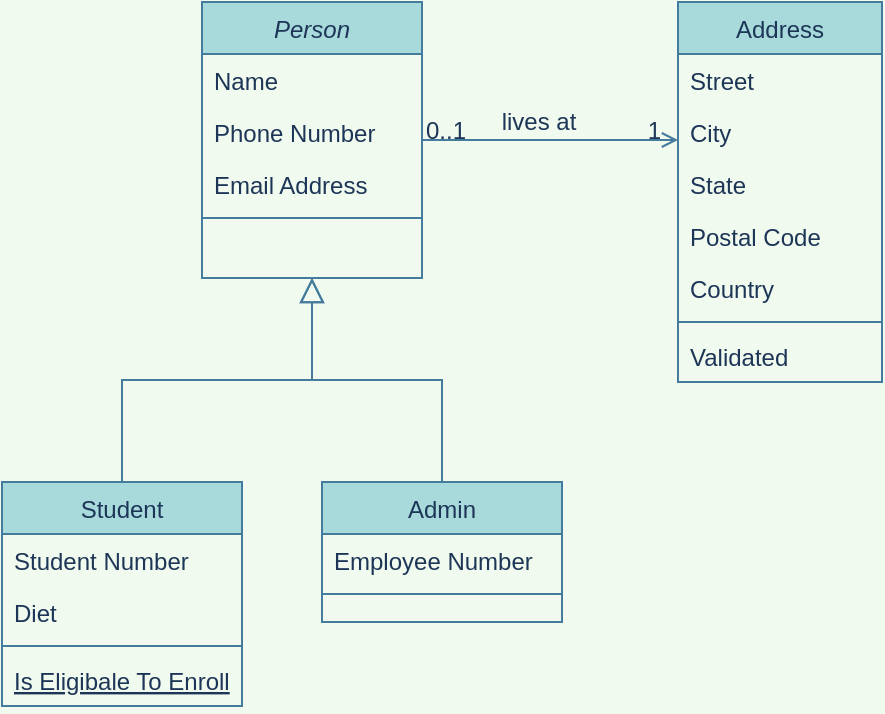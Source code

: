 <mxfile version="13.7.9" type="device" pages="4"><diagram id="C5RBs43oDa-KdzZeNtuy" name="Class"><mxGraphModel dx="582" dy="1000" grid="1" gridSize="10" guides="1" tooltips="1" connect="1" arrows="1" fold="1" page="1" pageScale="1" pageWidth="827" pageHeight="1169" background="#F1FAEE" math="0" shadow="0"><root><mxCell id="WIyWlLk6GJQsqaUBKTNV-0"/><mxCell id="WIyWlLk6GJQsqaUBKTNV-1" parent="WIyWlLk6GJQsqaUBKTNV-0"/><mxCell id="zkfFHV4jXpPFQw0GAbJ--0" value="Person" style="swimlane;fontStyle=2;align=center;verticalAlign=top;childLayout=stackLayout;horizontal=1;startSize=26;horizontalStack=0;resizeParent=1;resizeLast=0;collapsible=1;marginBottom=0;rounded=0;shadow=0;strokeWidth=1;fillColor=#A8DADC;strokeColor=#457B9D;fontColor=#1D3557;" parent="WIyWlLk6GJQsqaUBKTNV-1" vertex="1"><mxGeometry x="270" y="120" width="110" height="138" as="geometry"><mxRectangle x="230" y="140" width="160" height="26" as="alternateBounds"/></mxGeometry></mxCell><mxCell id="zkfFHV4jXpPFQw0GAbJ--1" value="Name" style="text;align=left;verticalAlign=top;spacingLeft=4;spacingRight=4;overflow=hidden;rotatable=0;points=[[0,0.5],[1,0.5]];portConstraint=eastwest;fontColor=#1D3557;" parent="zkfFHV4jXpPFQw0GAbJ--0" vertex="1"><mxGeometry y="26" width="110" height="26" as="geometry"/></mxCell><mxCell id="zkfFHV4jXpPFQw0GAbJ--2" value="Phone Number" style="text;align=left;verticalAlign=top;spacingLeft=4;spacingRight=4;overflow=hidden;rotatable=0;points=[[0,0.5],[1,0.5]];portConstraint=eastwest;rounded=0;shadow=0;html=0;fontColor=#1D3557;" parent="zkfFHV4jXpPFQw0GAbJ--0" vertex="1"><mxGeometry y="52" width="110" height="26" as="geometry"/></mxCell><mxCell id="zkfFHV4jXpPFQw0GAbJ--3" value="Email Address" style="text;align=left;verticalAlign=top;spacingLeft=4;spacingRight=4;overflow=hidden;rotatable=0;points=[[0,0.5],[1,0.5]];portConstraint=eastwest;rounded=0;shadow=0;html=0;fontColor=#1D3557;" parent="zkfFHV4jXpPFQw0GAbJ--0" vertex="1"><mxGeometry y="78" width="110" height="26" as="geometry"/></mxCell><mxCell id="zkfFHV4jXpPFQw0GAbJ--4" value="" style="line;html=1;strokeWidth=1;align=left;verticalAlign=middle;spacingTop=-1;spacingLeft=3;spacingRight=3;rotatable=0;labelPosition=right;points=[];portConstraint=eastwest;labelBackgroundColor=#F1FAEE;fillColor=#A8DADC;strokeColor=#457B9D;fontColor=#1D3557;" parent="zkfFHV4jXpPFQw0GAbJ--0" vertex="1"><mxGeometry y="104" width="110" height="8" as="geometry"/></mxCell><mxCell id="zkfFHV4jXpPFQw0GAbJ--12" value="" style="endArrow=block;endSize=10;endFill=0;shadow=0;strokeWidth=1;rounded=0;edgeStyle=elbowEdgeStyle;elbow=vertical;labelBackgroundColor=#F1FAEE;strokeColor=#457B9D;fontColor=#1D3557;" parent="WIyWlLk6GJQsqaUBKTNV-1" source="zkfFHV4jXpPFQw0GAbJ--6" target="zkfFHV4jXpPFQw0GAbJ--0" edge="1"><mxGeometry width="160" relative="1" as="geometry"><mxPoint x="200" y="203" as="sourcePoint"/><mxPoint x="200" y="203" as="targetPoint"/></mxGeometry></mxCell><mxCell id="zkfFHV4jXpPFQw0GAbJ--16" value="" style="endArrow=block;endSize=10;endFill=0;shadow=0;strokeWidth=1;rounded=0;edgeStyle=elbowEdgeStyle;elbow=vertical;labelBackgroundColor=#F1FAEE;strokeColor=#457B9D;fontColor=#1D3557;" parent="WIyWlLk6GJQsqaUBKTNV-1" source="zkfFHV4jXpPFQw0GAbJ--13" target="zkfFHV4jXpPFQw0GAbJ--0" edge="1"><mxGeometry width="160" relative="1" as="geometry"><mxPoint x="210" y="373" as="sourcePoint"/><mxPoint x="310" y="271" as="targetPoint"/></mxGeometry></mxCell><mxCell id="zkfFHV4jXpPFQw0GAbJ--17" value="Address" style="swimlane;fontStyle=0;align=center;verticalAlign=top;childLayout=stackLayout;horizontal=1;startSize=26;horizontalStack=0;resizeParent=1;resizeLast=0;collapsible=1;marginBottom=0;rounded=0;shadow=0;strokeWidth=1;fillColor=#A8DADC;strokeColor=#457B9D;fontColor=#1D3557;" parent="WIyWlLk6GJQsqaUBKTNV-1" vertex="1"><mxGeometry x="508" y="120" width="102" height="190" as="geometry"><mxRectangle x="550" y="140" width="160" height="26" as="alternateBounds"/></mxGeometry></mxCell><mxCell id="zkfFHV4jXpPFQw0GAbJ--18" value="Street" style="text;align=left;verticalAlign=top;spacingLeft=4;spacingRight=4;overflow=hidden;rotatable=0;points=[[0,0.5],[1,0.5]];portConstraint=eastwest;fontColor=#1D3557;" parent="zkfFHV4jXpPFQw0GAbJ--17" vertex="1"><mxGeometry y="26" width="102" height="26" as="geometry"/></mxCell><mxCell id="zkfFHV4jXpPFQw0GAbJ--19" value="City" style="text;align=left;verticalAlign=top;spacingLeft=4;spacingRight=4;overflow=hidden;rotatable=0;points=[[0,0.5],[1,0.5]];portConstraint=eastwest;rounded=0;shadow=0;html=0;fontColor=#1D3557;" parent="zkfFHV4jXpPFQw0GAbJ--17" vertex="1"><mxGeometry y="52" width="102" height="26" as="geometry"/></mxCell><mxCell id="zkfFHV4jXpPFQw0GAbJ--20" value="State" style="text;align=left;verticalAlign=top;spacingLeft=4;spacingRight=4;overflow=hidden;rotatable=0;points=[[0,0.5],[1,0.5]];portConstraint=eastwest;rounded=0;shadow=0;html=0;fontColor=#1D3557;" parent="zkfFHV4jXpPFQw0GAbJ--17" vertex="1"><mxGeometry y="78" width="102" height="26" as="geometry"/></mxCell><mxCell id="zkfFHV4jXpPFQw0GAbJ--21" value="Postal Code" style="text;align=left;verticalAlign=top;spacingLeft=4;spacingRight=4;overflow=hidden;rotatable=0;points=[[0,0.5],[1,0.5]];portConstraint=eastwest;rounded=0;shadow=0;html=0;fontColor=#1D3557;" parent="zkfFHV4jXpPFQw0GAbJ--17" vertex="1"><mxGeometry y="104" width="102" height="26" as="geometry"/></mxCell><mxCell id="zkfFHV4jXpPFQw0GAbJ--22" value="Country" style="text;align=left;verticalAlign=top;spacingLeft=4;spacingRight=4;overflow=hidden;rotatable=0;points=[[0,0.5],[1,0.5]];portConstraint=eastwest;rounded=0;shadow=0;html=0;fontColor=#1D3557;" parent="zkfFHV4jXpPFQw0GAbJ--17" vertex="1"><mxGeometry y="130" width="102" height="26" as="geometry"/></mxCell><mxCell id="zkfFHV4jXpPFQw0GAbJ--23" value="" style="line;html=1;strokeWidth=1;align=left;verticalAlign=middle;spacingTop=-1;spacingLeft=3;spacingRight=3;rotatable=0;labelPosition=right;points=[];portConstraint=eastwest;labelBackgroundColor=#F1FAEE;fillColor=#A8DADC;strokeColor=#457B9D;fontColor=#1D3557;" parent="zkfFHV4jXpPFQw0GAbJ--17" vertex="1"><mxGeometry y="156" width="102" height="8" as="geometry"/></mxCell><mxCell id="zkfFHV4jXpPFQw0GAbJ--24" value="Validated" style="text;align=left;verticalAlign=top;spacingLeft=4;spacingRight=4;overflow=hidden;rotatable=0;points=[[0,0.5],[1,0.5]];portConstraint=eastwest;fontColor=#1D3557;" parent="zkfFHV4jXpPFQw0GAbJ--17" vertex="1"><mxGeometry y="164" width="102" height="26" as="geometry"/></mxCell><mxCell id="zkfFHV4jXpPFQw0GAbJ--26" value="" style="endArrow=open;shadow=0;strokeWidth=1;rounded=0;endFill=1;edgeStyle=elbowEdgeStyle;elbow=vertical;labelBackgroundColor=#F1FAEE;strokeColor=#457B9D;fontColor=#1D3557;" parent="WIyWlLk6GJQsqaUBKTNV-1" source="zkfFHV4jXpPFQw0GAbJ--0" target="zkfFHV4jXpPFQw0GAbJ--17" edge="1"><mxGeometry x="0.5" y="41" relative="1" as="geometry"><mxPoint x="380" y="192" as="sourcePoint"/><mxPoint x="540" y="192" as="targetPoint"/><mxPoint x="-40" y="32" as="offset"/></mxGeometry></mxCell><mxCell id="zkfFHV4jXpPFQw0GAbJ--27" value="0..1" style="resizable=0;align=left;verticalAlign=bottom;labelBackgroundColor=none;fontSize=12;fillColor=#A8DADC;strokeColor=#457B9D;fontColor=#1D3557;" parent="zkfFHV4jXpPFQw0GAbJ--26" connectable="0" vertex="1"><mxGeometry x="-1" relative="1" as="geometry"><mxPoint y="4" as="offset"/></mxGeometry></mxCell><mxCell id="zkfFHV4jXpPFQw0GAbJ--28" value="1" style="resizable=0;align=right;verticalAlign=bottom;labelBackgroundColor=none;fontSize=12;fillColor=#A8DADC;strokeColor=#457B9D;fontColor=#1D3557;" parent="zkfFHV4jXpPFQw0GAbJ--26" connectable="0" vertex="1"><mxGeometry x="1" relative="1" as="geometry"><mxPoint x="-7" y="4" as="offset"/></mxGeometry></mxCell><mxCell id="zkfFHV4jXpPFQw0GAbJ--29" value="lives at" style="text;html=1;resizable=0;points=[];;align=center;verticalAlign=middle;labelBackgroundColor=none;rounded=0;shadow=0;strokeWidth=1;fontSize=12;fontColor=#1D3557;" parent="zkfFHV4jXpPFQw0GAbJ--26" vertex="1" connectable="0"><mxGeometry x="0.5" y="49" relative="1" as="geometry"><mxPoint x="-38" y="40" as="offset"/></mxGeometry></mxCell><mxCell id="zkfFHV4jXpPFQw0GAbJ--6" value="Student" style="swimlane;fontStyle=0;align=center;verticalAlign=top;childLayout=stackLayout;horizontal=1;startSize=26;horizontalStack=0;resizeParent=1;resizeLast=0;collapsible=1;marginBottom=0;rounded=0;shadow=0;strokeWidth=1;fillColor=#A8DADC;strokeColor=#457B9D;fontColor=#1D3557;" parent="WIyWlLk6GJQsqaUBKTNV-1" vertex="1"><mxGeometry x="170" y="360" width="120" height="112" as="geometry"><mxRectangle x="130" y="380" width="160" height="26" as="alternateBounds"/></mxGeometry></mxCell><mxCell id="zkfFHV4jXpPFQw0GAbJ--7" value="Student Number" style="text;align=left;verticalAlign=top;spacingLeft=4;spacingRight=4;overflow=hidden;rotatable=0;points=[[0,0.5],[1,0.5]];portConstraint=eastwest;fontColor=#1D3557;" parent="zkfFHV4jXpPFQw0GAbJ--6" vertex="1"><mxGeometry y="26" width="120" height="26" as="geometry"/></mxCell><mxCell id="zkfFHV4jXpPFQw0GAbJ--8" value="Diet" style="text;align=left;verticalAlign=top;spacingLeft=4;spacingRight=4;overflow=hidden;rotatable=0;points=[[0,0.5],[1,0.5]];portConstraint=eastwest;rounded=0;shadow=0;html=0;fontColor=#1D3557;" parent="zkfFHV4jXpPFQw0GAbJ--6" vertex="1"><mxGeometry y="52" width="120" height="26" as="geometry"/></mxCell><mxCell id="zkfFHV4jXpPFQw0GAbJ--9" value="" style="line;html=1;strokeWidth=1;align=left;verticalAlign=middle;spacingTop=-1;spacingLeft=3;spacingRight=3;rotatable=0;labelPosition=right;points=[];portConstraint=eastwest;labelBackgroundColor=#F1FAEE;fillColor=#A8DADC;strokeColor=#457B9D;fontColor=#1D3557;" parent="zkfFHV4jXpPFQw0GAbJ--6" vertex="1"><mxGeometry y="78" width="120" height="8" as="geometry"/></mxCell><mxCell id="zkfFHV4jXpPFQw0GAbJ--10" value="Is Eligibale To Enroll" style="text;align=left;verticalAlign=top;spacingLeft=4;spacingRight=4;overflow=hidden;rotatable=0;points=[[0,0.5],[1,0.5]];portConstraint=eastwest;fontStyle=4;fontColor=#1D3557;" parent="zkfFHV4jXpPFQw0GAbJ--6" vertex="1"><mxGeometry y="86" width="120" height="26" as="geometry"/></mxCell><mxCell id="zc8cAlCrYj5kL3mq3-3F-0" style="edgeStyle=orthogonalEdgeStyle;rounded=0;orthogonalLoop=1;jettySize=auto;html=1;exitX=1;exitY=0.5;exitDx=0;exitDy=0;labelBackgroundColor=#F1FAEE;strokeColor=#457B9D;fontColor=#1D3557;" edge="1" parent="zkfFHV4jXpPFQw0GAbJ--6" source="zkfFHV4jXpPFQw0GAbJ--8" target="zkfFHV4jXpPFQw0GAbJ--8"><mxGeometry relative="1" as="geometry"/></mxCell><mxCell id="zkfFHV4jXpPFQw0GAbJ--13" value="Admin" style="swimlane;fontStyle=0;align=center;verticalAlign=top;childLayout=stackLayout;horizontal=1;startSize=26;horizontalStack=0;resizeParent=1;resizeLast=0;collapsible=1;marginBottom=0;rounded=0;shadow=0;strokeWidth=1;fillColor=#A8DADC;strokeColor=#457B9D;fontColor=#1D3557;" parent="WIyWlLk6GJQsqaUBKTNV-1" vertex="1"><mxGeometry x="330" y="360" width="120" height="70" as="geometry"><mxRectangle x="340" y="380" width="170" height="26" as="alternateBounds"/></mxGeometry></mxCell><mxCell id="zkfFHV4jXpPFQw0GAbJ--14" value="Employee Number" style="text;align=left;verticalAlign=top;spacingLeft=4;spacingRight=4;overflow=hidden;rotatable=0;points=[[0,0.5],[1,0.5]];portConstraint=eastwest;fontColor=#1D3557;" parent="zkfFHV4jXpPFQw0GAbJ--13" vertex="1"><mxGeometry y="26" width="120" height="26" as="geometry"/></mxCell><mxCell id="zkfFHV4jXpPFQw0GAbJ--15" value="" style="line;html=1;strokeWidth=1;align=left;verticalAlign=middle;spacingTop=-1;spacingLeft=3;spacingRight=3;rotatable=0;labelPosition=right;points=[];portConstraint=eastwest;labelBackgroundColor=#F1FAEE;fillColor=#A8DADC;strokeColor=#457B9D;fontColor=#1D3557;" parent="zkfFHV4jXpPFQw0GAbJ--13" vertex="1"><mxGeometry y="52" width="120" height="8" as="geometry"/></mxCell></root></mxGraphModel></diagram><diagram id="Cy2ByLt4gI2baWuGZID5" name="Seq"><mxGraphModel dx="2062" dy="1203" grid="1" gridSize="10" guides="1" tooltips="1" connect="1" arrows="1" fold="1" page="1" pageScale="1" pageWidth="1100" pageHeight="850" background="#F1FAEE" math="0" shadow="0"><root><mxCell id="-ewM8UdCs1clXR3xsY3--0"/><mxCell id="-ewM8UdCs1clXR3xsY3--1" parent="-ewM8UdCs1clXR3xsY3--0"/><mxCell id="-ewM8UdCs1clXR3xsY3--2" value="WebApp" style="shape=umlLifeline;perimeter=lifelinePerimeter;container=1;collapsible=0;recursiveResize=0;rounded=0;shadow=0;strokeWidth=1;fillColor=#A8DADC;strokeColor=#457B9D;fontColor=#1D3557;" vertex="1" parent="-ewM8UdCs1clXR3xsY3--1"><mxGeometry x="120" y="80" width="100" height="160" as="geometry"/></mxCell><mxCell id="-ewM8UdCs1clXR3xsY3--3" value="" style="points=[];perimeter=orthogonalPerimeter;rounded=0;shadow=0;strokeWidth=1;fillColor=#A8DADC;strokeColor=#457B9D;fontColor=#1D3557;" vertex="1" parent="-ewM8UdCs1clXR3xsY3--2"><mxGeometry x="45" y="70" width="10" height="70" as="geometry"/></mxCell><mxCell id="-ewM8UdCs1clXR3xsY3--4" value="Backend" style="shape=umlLifeline;perimeter=lifelinePerimeter;container=1;collapsible=0;recursiveResize=0;rounded=0;shadow=0;strokeWidth=1;fillColor=#A8DADC;strokeColor=#457B9D;fontColor=#1D3557;" vertex="1" parent="-ewM8UdCs1clXR3xsY3--1"><mxGeometry x="300" y="80" width="100" height="160" as="geometry"/></mxCell><mxCell id="-ewM8UdCs1clXR3xsY3--5" value="" style="points=[];perimeter=orthogonalPerimeter;rounded=0;shadow=0;strokeWidth=1;fillColor=#A8DADC;strokeColor=#457B9D;fontColor=#1D3557;" vertex="1" parent="-ewM8UdCs1clXR3xsY3--4"><mxGeometry x="45" y="80" width="10" height="40" as="geometry"/></mxCell><mxCell id="-ewM8UdCs1clXR3xsY3--6" value="return" style="verticalAlign=bottom;endArrow=open;dashed=1;endSize=8;exitX=0;exitY=0.95;shadow=0;strokeWidth=1;strokeColor=#457B9D;fontColor=#1D3557;labelBackgroundColor=#F1FAEE;" edge="1" parent="-ewM8UdCs1clXR3xsY3--1"><mxGeometry relative="1" as="geometry"><mxPoint x="175" y="200.0" as="targetPoint"/><mxPoint x="345" y="200.0" as="sourcePoint"/></mxGeometry></mxCell><mxCell id="-ewM8UdCs1clXR3xsY3--7" value="dispatch" style="verticalAlign=bottom;endArrow=block;entryX=0;entryY=0;shadow=0;strokeWidth=1;strokeColor=#457B9D;fontColor=#1D3557;labelBackgroundColor=#F1FAEE;" edge="1" parent="-ewM8UdCs1clXR3xsY3--1" source="-ewM8UdCs1clXR3xsY3--3" target="-ewM8UdCs1clXR3xsY3--5"><mxGeometry relative="1" as="geometry"><mxPoint x="275" y="160" as="sourcePoint"/></mxGeometry></mxCell></root></mxGraphModel></diagram><diagram id="CdHdsyyGpm-ltB2qg2Zg" name="Flow"><mxGraphModel dx="582" dy="1000" grid="1" gridSize="10" guides="1" tooltips="1" connect="1" arrows="1" fold="1" page="1" pageScale="1" pageWidth="1100" pageHeight="850" background="#F1FAEE" math="0" shadow="0"><root><mxCell id="RB6T4Om5DHiVr4Epl9n3-0"/><mxCell id="RB6T4Om5DHiVr4Epl9n3-1" parent="RB6T4Om5DHiVr4Epl9n3-0"/><mxCell id="RB6T4Om5DHiVr4Epl9n3-2" value="" style="rounded=0;html=1;jettySize=auto;orthogonalLoop=1;fontSize=11;endArrow=block;endFill=0;endSize=8;strokeWidth=1;shadow=0;labelBackgroundColor=none;edgeStyle=orthogonalEdgeStyle;strokeColor=#457B9D;fontColor=#1D3557;" edge="1" parent="RB6T4Om5DHiVr4Epl9n3-1" source="RB6T4Om5DHiVr4Epl9n3-3" target="RB6T4Om5DHiVr4Epl9n3-6"><mxGeometry relative="1" as="geometry"/></mxCell><mxCell id="RB6T4Om5DHiVr4Epl9n3-3" value="Lamp doesn't work" style="rounded=1;whiteSpace=wrap;html=1;fontSize=12;glass=0;strokeWidth=1;shadow=0;fillColor=#A8DADC;strokeColor=#457B9D;fontColor=#1D3557;" vertex="1" parent="RB6T4Om5DHiVr4Epl9n3-1"><mxGeometry x="160" y="80" width="120" height="40" as="geometry"/></mxCell><mxCell id="RB6T4Om5DHiVr4Epl9n3-4" value="Yes" style="rounded=0;html=1;jettySize=auto;orthogonalLoop=1;fontSize=11;endArrow=block;endFill=0;endSize=8;strokeWidth=1;shadow=0;labelBackgroundColor=none;edgeStyle=orthogonalEdgeStyle;strokeColor=#457B9D;fontColor=#1D3557;" edge="1" parent="RB6T4Om5DHiVr4Epl9n3-1" source="RB6T4Om5DHiVr4Epl9n3-6" target="RB6T4Om5DHiVr4Epl9n3-10"><mxGeometry y="20" relative="1" as="geometry"><mxPoint as="offset"/></mxGeometry></mxCell><mxCell id="RB6T4Om5DHiVr4Epl9n3-5" value="No" style="edgeStyle=orthogonalEdgeStyle;rounded=0;html=1;jettySize=auto;orthogonalLoop=1;fontSize=11;endArrow=block;endFill=0;endSize=8;strokeWidth=1;shadow=0;labelBackgroundColor=none;strokeColor=#457B9D;fontColor=#1D3557;" edge="1" parent="RB6T4Om5DHiVr4Epl9n3-1" source="RB6T4Om5DHiVr4Epl9n3-6" target="RB6T4Om5DHiVr4Epl9n3-7"><mxGeometry y="10" relative="1" as="geometry"><mxPoint as="offset"/></mxGeometry></mxCell><mxCell id="RB6T4Om5DHiVr4Epl9n3-6" value="Lamp&lt;br&gt;plugged in?" style="rhombus;whiteSpace=wrap;html=1;shadow=0;fontFamily=Helvetica;fontSize=12;align=center;strokeWidth=1;spacing=6;spacingTop=-4;fillColor=#A8DADC;strokeColor=#457B9D;fontColor=#1D3557;" vertex="1" parent="RB6T4Om5DHiVr4Epl9n3-1"><mxGeometry x="170" y="170" width="100" height="80" as="geometry"/></mxCell><mxCell id="RB6T4Om5DHiVr4Epl9n3-7" value="Plug in lamp" style="rounded=1;whiteSpace=wrap;html=1;fontSize=12;glass=0;strokeWidth=1;shadow=0;fillColor=#A8DADC;strokeColor=#457B9D;fontColor=#1D3557;" vertex="1" parent="RB6T4Om5DHiVr4Epl9n3-1"><mxGeometry x="320" y="190" width="120" height="40" as="geometry"/></mxCell><mxCell id="RB6T4Om5DHiVr4Epl9n3-8" value="No" style="rounded=0;html=1;jettySize=auto;orthogonalLoop=1;fontSize=11;endArrow=block;endFill=0;endSize=8;strokeWidth=1;shadow=0;labelBackgroundColor=none;edgeStyle=orthogonalEdgeStyle;strokeColor=#457B9D;fontColor=#1D3557;" edge="1" parent="RB6T4Om5DHiVr4Epl9n3-1" source="RB6T4Om5DHiVr4Epl9n3-10" target="RB6T4Om5DHiVr4Epl9n3-11"><mxGeometry x="0.333" y="20" relative="1" as="geometry"><mxPoint as="offset"/></mxGeometry></mxCell><mxCell id="RB6T4Om5DHiVr4Epl9n3-9" value="Yes" style="edgeStyle=orthogonalEdgeStyle;rounded=0;html=1;jettySize=auto;orthogonalLoop=1;fontSize=11;endArrow=block;endFill=0;endSize=8;strokeWidth=1;shadow=0;labelBackgroundColor=none;strokeColor=#457B9D;fontColor=#1D3557;" edge="1" parent="RB6T4Om5DHiVr4Epl9n3-1" source="RB6T4Om5DHiVr4Epl9n3-10" target="RB6T4Om5DHiVr4Epl9n3-12"><mxGeometry y="10" relative="1" as="geometry"><mxPoint as="offset"/></mxGeometry></mxCell><mxCell id="RB6T4Om5DHiVr4Epl9n3-10" value="Bulb&lt;br&gt;burned out?" style="rhombus;whiteSpace=wrap;html=1;shadow=0;fontFamily=Helvetica;fontSize=12;align=center;strokeWidth=1;spacing=6;spacingTop=-4;fillColor=#A8DADC;strokeColor=#457B9D;fontColor=#1D3557;" vertex="1" parent="RB6T4Om5DHiVr4Epl9n3-1"><mxGeometry x="170" y="290" width="100" height="80" as="geometry"/></mxCell><mxCell id="RB6T4Om5DHiVr4Epl9n3-11" value="Repair Lamp" style="rounded=1;whiteSpace=wrap;html=1;fontSize=12;glass=0;strokeWidth=1;shadow=0;fillColor=#A8DADC;strokeColor=#457B9D;fontColor=#1D3557;" vertex="1" parent="RB6T4Om5DHiVr4Epl9n3-1"><mxGeometry x="160" y="430" width="120" height="40" as="geometry"/></mxCell><mxCell id="RB6T4Om5DHiVr4Epl9n3-12" value="Replace Bulb" style="rounded=1;whiteSpace=wrap;html=1;fontSize=12;glass=0;strokeWidth=1;shadow=0;fillColor=#A8DADC;strokeColor=#457B9D;fontColor=#1D3557;" vertex="1" parent="RB6T4Om5DHiVr4Epl9n3-1"><mxGeometry x="320" y="310" width="120" height="40" as="geometry"/></mxCell></root></mxGraphModel></diagram><diagram id="7_VoIUjwVjSd1w-KcASP" name="WireFrame"><mxGraphModel dx="582" dy="1000" grid="1" gridSize="10" guides="1" tooltips="1" connect="1" arrows="1" fold="1" page="1" pageScale="1" pageWidth="1100" pageHeight="850" math="0" shadow="0"><root><mxCell id="elFZ41ShndjoamcW6VgR-0"/><mxCell id="elFZ41ShndjoamcW6VgR-1" parent="elFZ41ShndjoamcW6VgR-0"/><mxCell id="elFZ41ShndjoamcW6VgR-2" value="" style="verticalLabelPosition=bottom;verticalAlign=top;strokeWidth=1;shape=mxgraph.mockup.graphics.iconGrid;strokeColor=#CCCCCC;gridSize=1,1;" vertex="1" parent="elFZ41ShndjoamcW6VgR-1"><mxGeometry x="600" y="140" width="200" height="410" as="geometry"/></mxCell><mxCell id="elFZ41ShndjoamcW6VgR-3" value="" style="verticalLabelPosition=bottom;verticalAlign=top;strokeWidth=1;shape=mxgraph.mockup.graphics.iconGrid;strokeColor=#CCCCCC;gridSize=1,1;" vertex="1" parent="elFZ41ShndjoamcW6VgR-1"><mxGeometry x="20" y="120" width="570" height="280" as="geometry"/></mxCell><mxCell id="elFZ41ShndjoamcW6VgR-4" value="SparcBytes -- Food List" style="text;spacingTop=-5;fontSize=18;fontStyle=0" vertex="1" parent="elFZ41ShndjoamcW6VgR-1"><mxGeometry x="70" y="30" width="230" height="20" as="geometry"/></mxCell><mxCell id="elFZ41ShndjoamcW6VgR-5" value="" style="line;strokeWidth=1" vertex="1" parent="elFZ41ShndjoamcW6VgR-1"><mxGeometry x="20" y="60" width="780" height="10" as="geometry"/></mxCell><mxCell id="elFZ41ShndjoamcW6VgR-6" value="" style="line;strokeWidth=1" vertex="1" parent="elFZ41ShndjoamcW6VgR-1"><mxGeometry x="20" y="90" width="780" height="10" as="geometry"/></mxCell><mxCell id="elFZ41ShndjoamcW6VgR-7" value="Home" style="text;spacingTop=-5;" vertex="1" parent="elFZ41ShndjoamcW6VgR-1"><mxGeometry x="20" y="70.0" width="30" height="20" as="geometry"/></mxCell><mxCell id="elFZ41ShndjoamcW6VgR-8" value="About" style="text;spacingTop=-5;" vertex="1" parent="elFZ41ShndjoamcW6VgR-1"><mxGeometry x="60.0" y="70.0" width="30" height="20" as="geometry"/></mxCell><mxCell id="elFZ41ShndjoamcW6VgR-9" value="Food blogs" style="text;spacingTop=-5;" vertex="1" parent="elFZ41ShndjoamcW6VgR-1"><mxGeometry x="270.0" y="70" width="30" height="20" as="geometry"/></mxCell><mxCell id="elFZ41ShndjoamcW6VgR-10" value="Food Item 1" style="text;spacingTop=-5;" vertex="1" parent="elFZ41ShndjoamcW6VgR-1"><mxGeometry x="20" y="120" width="30" height="20" as="geometry"/></mxCell><mxCell id="elFZ41ShndjoamcW6VgR-11" value="Lorem ipsum dolor sit amet, consectetur adipisicing elit, sed do eiusmod tempor incididunt ut labore et dolore magna aliqua. Ut enim ad minim &#10;" style="text;spacingTop=-5;whiteSpace=wrap;align=left" vertex="1" parent="elFZ41ShndjoamcW6VgR-1"><mxGeometry x="20" y="150" width="530" height="40" as="geometry"/></mxCell><mxCell id="elFZ41ShndjoamcW6VgR-12" value="Latest " style="text;spacingTop=-5;" vertex="1" parent="elFZ41ShndjoamcW6VgR-1"><mxGeometry x="610" y="120" width="30" height="20" as="geometry"/></mxCell><mxCell id="elFZ41ShndjoamcW6VgR-13" value="Lorem ipsum dolor sit amet, consectetur adipisicing elit, sed do eiusmod tempor incididunt ut labore et dolore magna aliqua. Ut enim ad minim veniam, quis nostrud exercitation ullamco laboris nisi ut aliquip ex ea commodo consequat. Duis aute irure dolor in reprehenderit in voluptate velit esse ..." style="text;spacingTop=-5;whiteSpace=wrap;align=left" vertex="1" parent="elFZ41ShndjoamcW6VgR-1"><mxGeometry x="610" y="150" width="190" height="140" as="geometry"/></mxCell><mxCell id="elFZ41ShndjoamcW6VgR-14" value="More" style="text;spacingTop=-5;fontStyle=4" vertex="1" parent="elFZ41ShndjoamcW6VgR-1"><mxGeometry x="760" y="290" width="30" height="20" as="geometry"/></mxCell><mxCell id="elFZ41ShndjoamcW6VgR-15" value="Yesterday" style="text;spacingTop=-5;fontStyle=0;align=right" vertex="1" parent="elFZ41ShndjoamcW6VgR-1"><mxGeometry x="760" y="310" width="30" height="20" as="geometry"/></mxCell><mxCell id="elFZ41ShndjoamcW6VgR-16" value="Lorem ipsum dolor sit amet, consectetur adipisicing elit, sed do eiusmod tempor incididunt ut labore et dolore magna aliqua. Ut enim ad minim veniam, quis nostrud exercitation ullamco laboris nisi ut aliquip ex ea commodo consequat. Duis aute irure dolor in reprehenderit in voluptate velit esse ..." style="text;spacingTop=-5;whiteSpace=wrap;align=left" vertex="1" parent="elFZ41ShndjoamcW6VgR-1"><mxGeometry x="605" y="330" width="190" height="140" as="geometry"/></mxCell><mxCell id="elFZ41ShndjoamcW6VgR-17" value="More" style="text;spacingTop=-5;fontStyle=4" vertex="1" parent="elFZ41ShndjoamcW6VgR-1"><mxGeometry x="755" y="470" width="30" height="20" as="geometry"/></mxCell><mxCell id="elFZ41ShndjoamcW6VgR-18" value="1 week ago" style="text;spacingTop=-5;fontStyle=0;align=right" vertex="1" parent="elFZ41ShndjoamcW6VgR-1"><mxGeometry x="755" y="490" width="30" height="20" as="geometry"/></mxCell><mxCell id="elFZ41ShndjoamcW6VgR-19" value="" style="verticalLabelPosition=bottom;verticalAlign=top;strokeWidth=1;shape=mxgraph.mockup.graphics.iconGrid;strokeColor=#CCCCCC;gridSize=1,1;" vertex="1" parent="elFZ41ShndjoamcW6VgR-1"><mxGeometry x="20" y="15" width="40" height="40" as="geometry"/></mxCell><mxCell id="elFZ41ShndjoamcW6VgR-20" value="&#10;Logo" style="text;spacingTop=-5;align=center" vertex="1" parent="elFZ41ShndjoamcW6VgR-1"><mxGeometry x="20" y="20" width="40" height="40" as="geometry"/></mxCell><mxCell id="elFZ41ShndjoamcW6VgR-21" value="Sushi" style="text;spacingTop=-5;" vertex="1" parent="elFZ41ShndjoamcW6VgR-1"><mxGeometry x="100.0" y="70.0" width="30" height="20" as="geometry"/></mxCell><mxCell id="elFZ41ShndjoamcW6VgR-22" value="Cookies" style="text;spacingTop=-5;" vertex="1" parent="elFZ41ShndjoamcW6VgR-1"><mxGeometry x="150.0" y="70.0" width="30" height="20" as="geometry"/></mxCell><mxCell id="elFZ41ShndjoamcW6VgR-23" value="Pizza's" style="text;spacingTop=-5;" vertex="1" parent="elFZ41ShndjoamcW6VgR-1"><mxGeometry x="210" y="70.0" width="30" height="20" as="geometry"/></mxCell><mxCell id="elFZ41ShndjoamcW6VgR-24" value="" style="verticalLabelPosition=bottom;verticalAlign=top;strokeWidth=1;shape=mxgraph.mockup.graphics.iconGrid;strokeColor=#CCCCCC;gridSize=1,1;" vertex="1" parent="elFZ41ShndjoamcW6VgR-1"><mxGeometry x="110" y="180" width="360" height="200" as="geometry"/></mxCell><mxCell id="elFZ41ShndjoamcW6VgR-25" value="Picture" style="text;spacingTop=-5;align=center;verticalAlign=middle;fontSize=36;fontColor=#CCCCCC" vertex="1" parent="elFZ41ShndjoamcW6VgR-1"><mxGeometry x="105" y="180" width="360" height="200" as="geometry"/></mxCell><mxCell id="elFZ41ShndjoamcW6VgR-26" value="" style="verticalLabelPosition=bottom;verticalAlign=top;strokeWidth=1;shape=mxgraph.mockup.misc.rating;strokeColor=#999999;fillColor=#ffff00;emptyFillColor=#ffffff;grade=4;ratingScale=5;ratingStyle=star;" vertex="1" parent="elFZ41ShndjoamcW6VgR-1"><mxGeometry x="510.0" y="385.0" width="77.5" height="10" as="geometry"/></mxCell><mxCell id="elFZ41ShndjoamcW6VgR-27" value="Rate this " style="text;spacingTop=-5;" vertex="1" parent="elFZ41ShndjoamcW6VgR-1"><mxGeometry x="450.0" y="380.0" width="30" height="20" as="geometry"/></mxCell><mxCell id="elFZ41ShndjoamcW6VgR-28" value="Tags: Tag1 Tag2 Tag3 Tag4" style="text;spacingTop=-5;" vertex="1" parent="elFZ41ShndjoamcW6VgR-1"><mxGeometry x="20" y="380.0" width="210" height="20" as="geometry"/></mxCell><mxCell id="elFZ41ShndjoamcW6VgR-29" value="" style="verticalLabelPosition=bottom;verticalAlign=top;strokeWidth=1;shape=mxgraph.mockup.graphics.iconGrid;strokeColor=#CCCCCC;gridSize=1,1;" vertex="1" parent="elFZ41ShndjoamcW6VgR-1"><mxGeometry x="600" y="590" width="200" height="150" as="geometry"/></mxCell><mxCell id="elFZ41ShndjoamcW6VgR-30" value="SparkBytes on Social media" style="text;spacingTop=-5;" vertex="1" parent="elFZ41ShndjoamcW6VgR-1"><mxGeometry x="610" y="570" width="30" height="20" as="geometry"/></mxCell><mxCell id="elFZ41ShndjoamcW6VgR-31" value="Lorem ipsum dolor sit amet, consectetur adipisicing elit" style="text;spacingTop=-5;whiteSpace=wrap;align=left" vertex="1" parent="elFZ41ShndjoamcW6VgR-1"><mxGeometry x="610" y="600" width="190" height="40" as="geometry"/></mxCell><mxCell id="elFZ41ShndjoamcW6VgR-32" value="Yesterday" style="text;spacingTop=-5;fontStyle=0;align=right" vertex="1" parent="elFZ41ShndjoamcW6VgR-1"><mxGeometry x="760" y="640" width="30" height="20" as="geometry"/></mxCell><mxCell id="elFZ41ShndjoamcW6VgR-33" value="Lorem ipsum dolor sit amet, consectetur adipisicing elit" style="text;spacingTop=-5;whiteSpace=wrap;align=left" vertex="1" parent="elFZ41ShndjoamcW6VgR-1"><mxGeometry x="610" y="670" width="190" height="40" as="geometry"/></mxCell><mxCell id="elFZ41ShndjoamcW6VgR-34" value="1 Week ago" style="text;spacingTop=-5;fontStyle=0;align=right" vertex="1" parent="elFZ41ShndjoamcW6VgR-1"><mxGeometry x="760" y="710" width="30" height="20" as="geometry"/></mxCell><mxCell id="elFZ41ShndjoamcW6VgR-35" value="" style="verticalLabelPosition=bottom;verticalAlign=top;strokeWidth=1;shape=mxgraph.mockup.graphics.iconGrid;strokeColor=#CCCCCC;gridSize=1,1;" vertex="1" parent="elFZ41ShndjoamcW6VgR-1"><mxGeometry x="20" y="410" width="570" height="280" as="geometry"/></mxCell><mxCell id="elFZ41ShndjoamcW6VgR-36" value="Food Item 2" style="text;spacingTop=-5;" vertex="1" parent="elFZ41ShndjoamcW6VgR-1"><mxGeometry x="20" y="410" width="30" height="20" as="geometry"/></mxCell><mxCell id="elFZ41ShndjoamcW6VgR-37" value="Lorem ipsum dolor sit amet, consectetur adipisicing elit, sed do eiusmod tempor incididunt ut labore et dolore magna aliqua. Ut enim ad minim &#10;" style="text;spacingTop=-5;whiteSpace=wrap;align=left" vertex="1" parent="elFZ41ShndjoamcW6VgR-1"><mxGeometry x="20" y="440" width="530" height="40" as="geometry"/></mxCell><mxCell id="elFZ41ShndjoamcW6VgR-38" value="" style="verticalLabelPosition=bottom;verticalAlign=top;strokeWidth=1;shape=mxgraph.mockup.graphics.iconGrid;strokeColor=#CCCCCC;gridSize=1,1;" vertex="1" parent="elFZ41ShndjoamcW6VgR-1"><mxGeometry x="110" y="470" width="360" height="200" as="geometry"/></mxCell><mxCell id="elFZ41ShndjoamcW6VgR-39" value="Picture" style="text;spacingTop=-5;align=center;verticalAlign=middle;fontSize=36;fontColor=#CCCCCC" vertex="1" parent="elFZ41ShndjoamcW6VgR-1"><mxGeometry x="105" y="470" width="360" height="200" as="geometry"/></mxCell><mxCell id="elFZ41ShndjoamcW6VgR-40" value="" style="verticalLabelPosition=bottom;verticalAlign=top;strokeWidth=1;shape=mxgraph.mockup.misc.rating;strokeColor=#999999;fillColor=#ffff00;emptyFillColor=#ffffff;grade=4;ratingScale=5;ratingStyle=star;" vertex="1" parent="elFZ41ShndjoamcW6VgR-1"><mxGeometry x="510" y="675.0" width="77.5" height="10" as="geometry"/></mxCell><mxCell id="elFZ41ShndjoamcW6VgR-41" value="Rate this " style="text;spacingTop=-5;" vertex="1" parent="elFZ41ShndjoamcW6VgR-1"><mxGeometry x="450.0" y="670.0" width="30" height="20" as="geometry"/></mxCell><mxCell id="elFZ41ShndjoamcW6VgR-42" value="Tags: Tag1 Tag2 Tag3 Tag4" style="text;spacingTop=-5;" vertex="1" parent="elFZ41ShndjoamcW6VgR-1"><mxGeometry x="20" y="670.0" width="210" height="20" as="geometry"/></mxCell></root></mxGraphModel></diagram></mxfile>